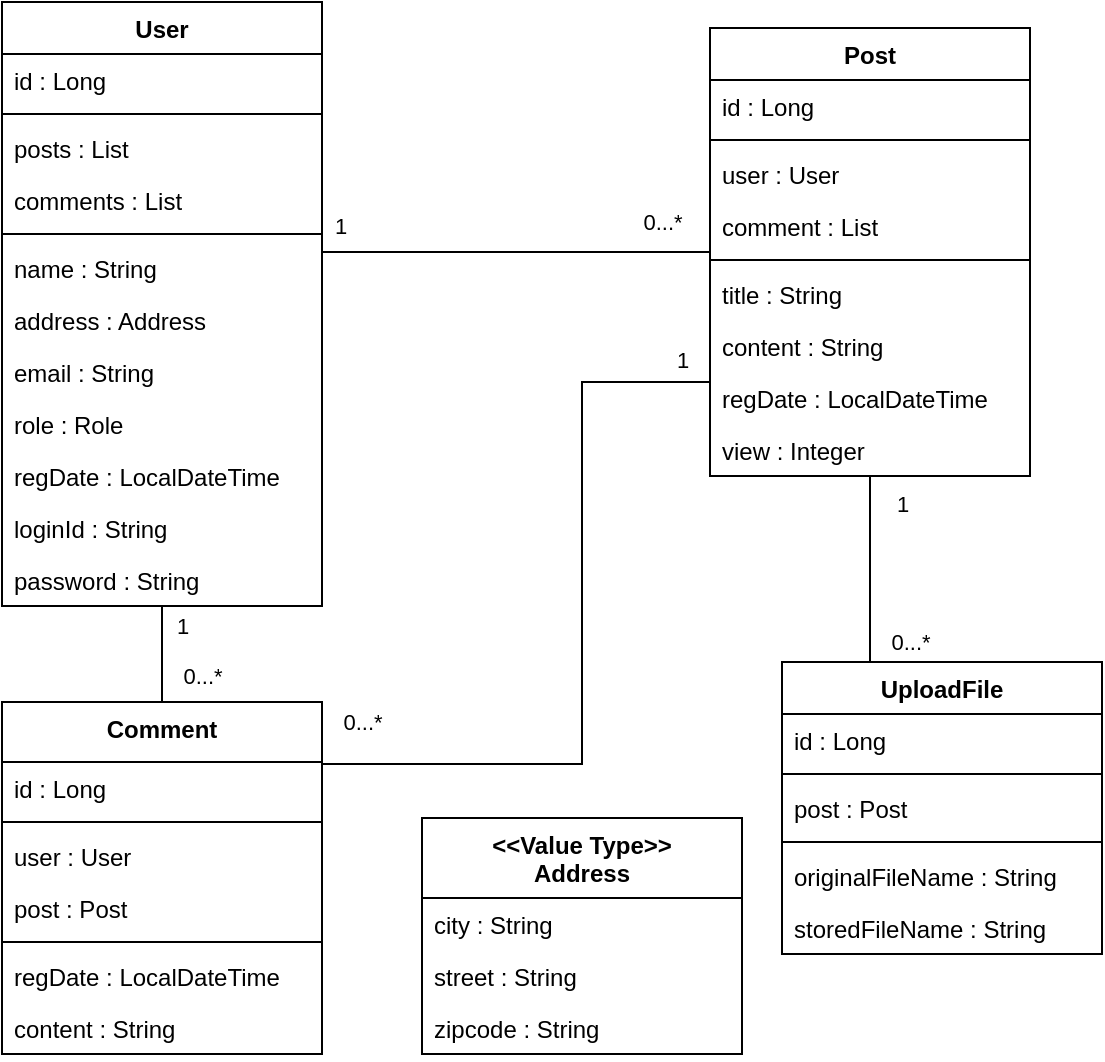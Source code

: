 <mxfile version="21.0.8" type="device"><diagram id="C5RBs43oDa-KdzZeNtuy" name="Page-1"><mxGraphModel dx="1531" dy="750" grid="1" gridSize="10" guides="1" tooltips="1" connect="1" arrows="1" fold="1" page="1" pageScale="1" pageWidth="827" pageHeight="1169" math="0" shadow="0"><root><mxCell id="WIyWlLk6GJQsqaUBKTNV-0"/><mxCell id="WIyWlLk6GJQsqaUBKTNV-1" parent="WIyWlLk6GJQsqaUBKTNV-0"/><mxCell id="XQvMVPZ3iuUP7xkUWBNE-12" style="edgeStyle=orthogonalEdgeStyle;rounded=0;orthogonalLoop=1;jettySize=auto;html=1;endArrow=none;endFill=0;" parent="WIyWlLk6GJQsqaUBKTNV-1" source="zkfFHV4jXpPFQw0GAbJ--0" target="YnYnvEYX7-WA8OWv5Qhg-40" edge="1"><mxGeometry relative="1" as="geometry"><Array as="points"><mxPoint x="420" y="451"/><mxPoint x="420" y="260"/></Array></mxGeometry></mxCell><mxCell id="XQvMVPZ3iuUP7xkUWBNE-14" value="1" style="edgeLabel;html=1;align=center;verticalAlign=middle;resizable=0;points=[];" parent="XQvMVPZ3iuUP7xkUWBNE-12" vertex="1" connectable="0"><mxGeometry x="0.924" y="3" relative="1" as="geometry"><mxPoint y="-8" as="offset"/></mxGeometry></mxCell><mxCell id="XQvMVPZ3iuUP7xkUWBNE-15" value="0...*" style="edgeLabel;html=1;align=center;verticalAlign=middle;resizable=0;points=[];" parent="XQvMVPZ3iuUP7xkUWBNE-12" vertex="1" connectable="0"><mxGeometry x="-0.952" y="1" relative="1" as="geometry"><mxPoint x="11" y="-20" as="offset"/></mxGeometry></mxCell><mxCell id="XQvMVPZ3iuUP7xkUWBNE-18" value="" style="edgeStyle=orthogonalEdgeStyle;rounded=0;orthogonalLoop=1;jettySize=auto;html=1;endArrow=none;endFill=0;" parent="WIyWlLk6GJQsqaUBKTNV-1" source="zkfFHV4jXpPFQw0GAbJ--0" target="zkfFHV4jXpPFQw0GAbJ--17" edge="1"><mxGeometry relative="1" as="geometry"/></mxCell><mxCell id="XQvMVPZ3iuUP7xkUWBNE-19" value="0...*" style="edgeLabel;html=1;align=center;verticalAlign=middle;resizable=0;points=[];" parent="XQvMVPZ3iuUP7xkUWBNE-18" vertex="1" connectable="0"><mxGeometry x="-0.465" relative="1" as="geometry"><mxPoint x="20" as="offset"/></mxGeometry></mxCell><mxCell id="XQvMVPZ3iuUP7xkUWBNE-20" value="1" style="edgeLabel;html=1;align=center;verticalAlign=middle;resizable=0;points=[];" parent="XQvMVPZ3iuUP7xkUWBNE-18" vertex="1" connectable="0"><mxGeometry x="0.608" relative="1" as="geometry"><mxPoint x="10" as="offset"/></mxGeometry></mxCell><mxCell id="zkfFHV4jXpPFQw0GAbJ--0" value="Comment" style="swimlane;fontStyle=1;align=center;verticalAlign=top;childLayout=stackLayout;horizontal=1;startSize=30;horizontalStack=0;resizeParent=1;resizeLast=0;collapsible=1;marginBottom=0;rounded=0;shadow=0;strokeWidth=1;" parent="WIyWlLk6GJQsqaUBKTNV-1" vertex="1"><mxGeometry x="130" y="420" width="160" height="176" as="geometry"><mxRectangle x="130" y="80" width="160" height="26" as="alternateBounds"/></mxGeometry></mxCell><mxCell id="YnYnvEYX7-WA8OWv5Qhg-61" value="id : Long" style="text;align=left;verticalAlign=middle;spacingLeft=4;spacingRight=4;overflow=hidden;rotatable=0;points=[[0,0.5],[1,0.5]];portConstraint=eastwest;" parent="zkfFHV4jXpPFQw0GAbJ--0" vertex="1"><mxGeometry y="30" width="160" height="26" as="geometry"/></mxCell><mxCell id="XQvMVPZ3iuUP7xkUWBNE-22" value="" style="line;strokeWidth=1;fillColor=none;align=left;verticalAlign=middle;spacingTop=-1;spacingLeft=3;spacingRight=3;rotatable=0;labelPosition=right;points=[];portConstraint=eastwest;" parent="zkfFHV4jXpPFQw0GAbJ--0" vertex="1"><mxGeometry y="56" width="160" height="8" as="geometry"/></mxCell><mxCell id="YnYnvEYX7-WA8OWv5Qhg-66" value="user : User" style="text;align=left;verticalAlign=middle;spacingLeft=4;spacingRight=4;overflow=hidden;rotatable=0;points=[[0,0.5],[1,0.5]];portConstraint=eastwest;" parent="zkfFHV4jXpPFQw0GAbJ--0" vertex="1"><mxGeometry y="64" width="160" height="26" as="geometry"/></mxCell><mxCell id="XQvMVPZ3iuUP7xkUWBNE-21" value="post : Post" style="text;align=left;verticalAlign=middle;spacingLeft=4;spacingRight=4;overflow=hidden;rotatable=0;points=[[0,0.5],[1,0.5]];portConstraint=eastwest;" parent="zkfFHV4jXpPFQw0GAbJ--0" vertex="1"><mxGeometry y="90" width="160" height="26" as="geometry"/></mxCell><mxCell id="YnYnvEYX7-WA8OWv5Qhg-63" value="" style="line;strokeWidth=1;fillColor=none;align=left;verticalAlign=middle;spacingTop=-1;spacingLeft=3;spacingRight=3;rotatable=0;labelPosition=right;points=[];portConstraint=eastwest;" parent="zkfFHV4jXpPFQw0GAbJ--0" vertex="1"><mxGeometry y="116" width="160" height="8" as="geometry"/></mxCell><mxCell id="YnYnvEYX7-WA8OWv5Qhg-64" value="regDate : LocalDateTime" style="text;align=left;verticalAlign=middle;spacingLeft=4;spacingRight=4;overflow=hidden;rotatable=0;points=[[0,0.5],[1,0.5]];portConstraint=eastwest;" parent="zkfFHV4jXpPFQw0GAbJ--0" vertex="1"><mxGeometry y="124" width="160" height="26" as="geometry"/></mxCell><mxCell id="YnYnvEYX7-WA8OWv5Qhg-67" value="content : String" style="text;align=left;verticalAlign=middle;spacingLeft=4;spacingRight=4;overflow=hidden;rotatable=0;points=[[0,0.5],[1,0.5]];portConstraint=eastwest;" parent="zkfFHV4jXpPFQw0GAbJ--0" vertex="1"><mxGeometry y="150" width="160" height="26" as="geometry"/></mxCell><mxCell id="XQvMVPZ3iuUP7xkUWBNE-8" style="edgeStyle=orthogonalEdgeStyle;rounded=0;orthogonalLoop=1;jettySize=auto;html=1;endArrow=none;endFill=0;" parent="WIyWlLk6GJQsqaUBKTNV-1" source="zkfFHV4jXpPFQw0GAbJ--17" target="YnYnvEYX7-WA8OWv5Qhg-40" edge="1"><mxGeometry relative="1" as="geometry"><Array as="points"><mxPoint x="340" y="195"/><mxPoint x="340" y="195"/></Array></mxGeometry></mxCell><mxCell id="XQvMVPZ3iuUP7xkUWBNE-9" value="1" style="edgeLabel;html=1;align=center;verticalAlign=middle;resizable=0;points=[];" parent="XQvMVPZ3iuUP7xkUWBNE-8" vertex="1" connectable="0"><mxGeometry x="-0.907" y="-1" relative="1" as="geometry"><mxPoint y="-14" as="offset"/></mxGeometry></mxCell><mxCell id="XQvMVPZ3iuUP7xkUWBNE-10" value="0...*" style="edgeLabel;html=1;align=center;verticalAlign=middle;resizable=0;points=[];" parent="XQvMVPZ3iuUP7xkUWBNE-8" vertex="1" connectable="0"><mxGeometry x="0.924" relative="1" as="geometry"><mxPoint x="-17" y="-15" as="offset"/></mxGeometry></mxCell><mxCell id="zkfFHV4jXpPFQw0GAbJ--17" value="User" style="swimlane;fontStyle=1;align=center;verticalAlign=top;childLayout=stackLayout;horizontal=1;startSize=26;horizontalStack=0;resizeParent=1;resizeLast=0;collapsible=1;marginBottom=0;rounded=0;shadow=0;strokeWidth=1;" parent="WIyWlLk6GJQsqaUBKTNV-1" vertex="1"><mxGeometry x="130" y="70" width="160" height="302" as="geometry"><mxRectangle x="550" y="140" width="160" height="26" as="alternateBounds"/></mxGeometry></mxCell><mxCell id="zkfFHV4jXpPFQw0GAbJ--18" value="id : Long" style="text;align=left;verticalAlign=middle;spacingLeft=4;spacingRight=4;overflow=hidden;rotatable=0;points=[[0,0.5],[1,0.5]];portConstraint=eastwest;" parent="zkfFHV4jXpPFQw0GAbJ--17" vertex="1"><mxGeometry y="26" width="160" height="26" as="geometry"/></mxCell><mxCell id="zkfFHV4jXpPFQw0GAbJ--23" value="" style="line;html=1;strokeWidth=1;align=left;verticalAlign=middle;spacingTop=-1;spacingLeft=3;spacingRight=3;rotatable=0;labelPosition=right;points=[];portConstraint=eastwest;" parent="zkfFHV4jXpPFQw0GAbJ--17" vertex="1"><mxGeometry y="52" width="160" height="8" as="geometry"/></mxCell><mxCell id="5opktqnQf5j8coLbSahW-0" value="posts : List" style="text;align=left;verticalAlign=top;spacingLeft=4;spacingRight=4;overflow=hidden;rotatable=0;points=[[0,0.5],[1,0.5]];portConstraint=eastwest;" parent="zkfFHV4jXpPFQw0GAbJ--17" vertex="1"><mxGeometry y="60" width="160" height="26" as="geometry"/></mxCell><mxCell id="5opktqnQf5j8coLbSahW-1" value="comments : List" style="text;align=left;verticalAlign=top;spacingLeft=4;spacingRight=4;overflow=hidden;rotatable=0;points=[[0,0.5],[1,0.5]];portConstraint=eastwest;" parent="zkfFHV4jXpPFQw0GAbJ--17" vertex="1"><mxGeometry y="86" width="160" height="26" as="geometry"/></mxCell><mxCell id="XQvMVPZ3iuUP7xkUWBNE-0" value="" style="line;html=1;strokeWidth=1;align=left;verticalAlign=middle;spacingTop=-1;spacingLeft=3;spacingRight=3;rotatable=0;labelPosition=right;points=[];portConstraint=eastwest;" parent="zkfFHV4jXpPFQw0GAbJ--17" vertex="1"><mxGeometry y="112" width="160" height="8" as="geometry"/></mxCell><mxCell id="zkfFHV4jXpPFQw0GAbJ--19" value="name : String" style="text;align=left;verticalAlign=top;spacingLeft=4;spacingRight=4;overflow=hidden;rotatable=0;points=[[0,0.5],[1,0.5]];portConstraint=eastwest;rounded=0;shadow=0;html=0;" parent="zkfFHV4jXpPFQw0GAbJ--17" vertex="1"><mxGeometry y="120" width="160" height="26" as="geometry"/></mxCell><mxCell id="zkfFHV4jXpPFQw0GAbJ--20" value="address : Address" style="text;align=left;verticalAlign=top;spacingLeft=4;spacingRight=4;overflow=hidden;rotatable=0;points=[[0,0.5],[1,0.5]];portConstraint=eastwest;rounded=0;shadow=0;html=0;" parent="zkfFHV4jXpPFQw0GAbJ--17" vertex="1"><mxGeometry y="146" width="160" height="26" as="geometry"/></mxCell><mxCell id="zkfFHV4jXpPFQw0GAbJ--21" value="email : String" style="text;align=left;verticalAlign=top;spacingLeft=4;spacingRight=4;overflow=hidden;rotatable=0;points=[[0,0.5],[1,0.5]];portConstraint=eastwest;rounded=0;shadow=0;html=0;" parent="zkfFHV4jXpPFQw0GAbJ--17" vertex="1"><mxGeometry y="172" width="160" height="26" as="geometry"/></mxCell><mxCell id="zkfFHV4jXpPFQw0GAbJ--22" value="role : Role" style="text;align=left;verticalAlign=top;spacingLeft=4;spacingRight=4;overflow=hidden;rotatable=0;points=[[0,0.5],[1,0.5]];portConstraint=eastwest;rounded=0;shadow=0;html=0;" parent="zkfFHV4jXpPFQw0GAbJ--17" vertex="1"><mxGeometry y="198" width="160" height="26" as="geometry"/></mxCell><mxCell id="zkfFHV4jXpPFQw0GAbJ--24" value="regDate : LocalDateTime" style="text;align=left;verticalAlign=top;spacingLeft=4;spacingRight=4;overflow=hidden;rotatable=0;points=[[0,0.5],[1,0.5]];portConstraint=eastwest;" parent="zkfFHV4jXpPFQw0GAbJ--17" vertex="1"><mxGeometry y="224" width="160" height="26" as="geometry"/></mxCell><mxCell id="RA1F_Wn0EKorYUX7xwNZ-0" value="loginId : String" style="text;align=left;verticalAlign=top;spacingLeft=4;spacingRight=4;overflow=hidden;rotatable=0;points=[[0,0.5],[1,0.5]];portConstraint=eastwest;" parent="zkfFHV4jXpPFQw0GAbJ--17" vertex="1"><mxGeometry y="250" width="160" height="26" as="geometry"/></mxCell><mxCell id="mb0X-eVurEOzvaYqFBUo-0" value="password : String" style="text;align=left;verticalAlign=top;spacingLeft=4;spacingRight=4;overflow=hidden;rotatable=0;points=[[0,0.5],[1,0.5]];portConstraint=eastwest;" parent="zkfFHV4jXpPFQw0GAbJ--17" vertex="1"><mxGeometry y="276" width="160" height="26" as="geometry"/></mxCell><mxCell id="YnYnvEYX7-WA8OWv5Qhg-27" value="&lt;&lt;Value Type&gt;&gt;&#10;Address" style="swimlane;fontStyle=1;childLayout=stackLayout;horizontal=1;startSize=40;horizontalStack=0;resizeParent=1;resizeParentMax=0;resizeLast=0;collapsible=1;marginBottom=0;" parent="WIyWlLk6GJQsqaUBKTNV-1" vertex="1"><mxGeometry x="340" y="478" width="160" height="118" as="geometry"/></mxCell><mxCell id="YnYnvEYX7-WA8OWv5Qhg-28" value="city : String" style="text;strokeColor=none;fillColor=none;align=left;verticalAlign=top;spacingLeft=4;spacingRight=4;overflow=hidden;rotatable=0;points=[[0,0.5],[1,0.5]];portConstraint=eastwest;" parent="YnYnvEYX7-WA8OWv5Qhg-27" vertex="1"><mxGeometry y="40" width="160" height="26" as="geometry"/></mxCell><mxCell id="YnYnvEYX7-WA8OWv5Qhg-29" value="street : String" style="text;strokeColor=none;fillColor=none;align=left;verticalAlign=top;spacingLeft=4;spacingRight=4;overflow=hidden;rotatable=0;points=[[0,0.5],[1,0.5]];portConstraint=eastwest;" parent="YnYnvEYX7-WA8OWv5Qhg-27" vertex="1"><mxGeometry y="66" width="160" height="26" as="geometry"/></mxCell><mxCell id="YnYnvEYX7-WA8OWv5Qhg-72" value="zipcode : String" style="text;strokeColor=none;fillColor=none;align=left;verticalAlign=top;spacingLeft=4;spacingRight=4;overflow=hidden;rotatable=0;points=[[0,0.5],[1,0.5]];portConstraint=eastwest;" parent="YnYnvEYX7-WA8OWv5Qhg-27" vertex="1"><mxGeometry y="92" width="160" height="26" as="geometry"/></mxCell><mxCell id="YnYnvEYX7-WA8OWv5Qhg-40" value="Post" style="swimlane;fontStyle=1;childLayout=stackLayout;horizontal=1;startSize=26;horizontalStack=0;resizeParent=1;resizeParentMax=0;resizeLast=0;collapsible=1;marginBottom=0;points=[[0,0,0,0,0],[0,0.25,0,0,0],[0,0.5,0,0,0],[0,0.75,0,0,0],[0,1,0,0,0],[0.25,0,0,0,0],[0.25,1,0,0,0],[0.5,0,0,0,0],[0.5,1,0,0,0],[0.75,0,0,0,0],[0.75,1,0,0,0],[1,0,0,0,0],[1,0.25,0,0,0],[1,0.5,0,0,0],[1,0.75,0,0,0],[1,1,0,0,0]];" parent="WIyWlLk6GJQsqaUBKTNV-1" vertex="1"><mxGeometry x="484" y="83" width="160" height="224" as="geometry"/></mxCell><mxCell id="YnYnvEYX7-WA8OWv5Qhg-41" value="id : Long " style="text;strokeColor=none;fillColor=none;align=left;verticalAlign=top;spacingLeft=4;spacingRight=4;overflow=hidden;rotatable=0;points=[[0,0.5],[1,0.5]];portConstraint=eastwest;" parent="YnYnvEYX7-WA8OWv5Qhg-40" vertex="1"><mxGeometry y="26" width="160" height="26" as="geometry"/></mxCell><mxCell id="XQvMVPZ3iuUP7xkUWBNE-2" value="" style="line;strokeWidth=1;fillColor=none;align=left;verticalAlign=middle;spacingTop=-1;spacingLeft=3;spacingRight=3;rotatable=0;labelPosition=right;points=[];portConstraint=eastwest;" parent="YnYnvEYX7-WA8OWv5Qhg-40" vertex="1"><mxGeometry y="52" width="160" height="8" as="geometry"/></mxCell><mxCell id="XQvMVPZ3iuUP7xkUWBNE-1" value="user : User" style="text;strokeColor=none;fillColor=none;align=left;verticalAlign=top;spacingLeft=4;spacingRight=4;overflow=hidden;rotatable=0;points=[[0,0.5],[1,0.5]];portConstraint=eastwest;" parent="YnYnvEYX7-WA8OWv5Qhg-40" vertex="1"><mxGeometry y="60" width="160" height="26" as="geometry"/></mxCell><mxCell id="XQvMVPZ3iuUP7xkUWBNE-6" value="comment : List" style="text;strokeColor=none;fillColor=none;align=left;verticalAlign=top;spacingLeft=4;spacingRight=4;overflow=hidden;rotatable=0;points=[[0,0.5],[1,0.5]];portConstraint=eastwest;" parent="YnYnvEYX7-WA8OWv5Qhg-40" vertex="1"><mxGeometry y="86" width="160" height="26" as="geometry"/></mxCell><mxCell id="YnYnvEYX7-WA8OWv5Qhg-43" value="" style="line;strokeWidth=1;fillColor=none;align=left;verticalAlign=middle;spacingTop=-1;spacingLeft=3;spacingRight=3;rotatable=0;labelPosition=right;points=[];portConstraint=eastwest;" parent="YnYnvEYX7-WA8OWv5Qhg-40" vertex="1"><mxGeometry y="112" width="160" height="8" as="geometry"/></mxCell><mxCell id="YnYnvEYX7-WA8OWv5Qhg-44" value="title : String" style="text;strokeColor=none;fillColor=none;align=left;verticalAlign=top;spacingLeft=4;spacingRight=4;overflow=hidden;rotatable=0;points=[[0,0.5],[1,0.5]];portConstraint=eastwest;" parent="YnYnvEYX7-WA8OWv5Qhg-40" vertex="1"><mxGeometry y="120" width="160" height="26" as="geometry"/></mxCell><mxCell id="GlhFwBu_4Z6YsM1SMwL--0" value="content : String" style="text;strokeColor=none;fillColor=none;align=left;verticalAlign=top;spacingLeft=4;spacingRight=4;overflow=hidden;rotatable=0;points=[[0,0.5],[1,0.5]];portConstraint=eastwest;" parent="YnYnvEYX7-WA8OWv5Qhg-40" vertex="1"><mxGeometry y="146" width="160" height="26" as="geometry"/></mxCell><mxCell id="YnYnvEYX7-WA8OWv5Qhg-45" value="regDate : LocalDateTime" style="text;strokeColor=none;fillColor=none;align=left;verticalAlign=top;spacingLeft=4;spacingRight=4;overflow=hidden;rotatable=0;points=[[0,0.5],[1,0.5]];portConstraint=eastwest;" parent="YnYnvEYX7-WA8OWv5Qhg-40" vertex="1"><mxGeometry y="172" width="160" height="26" as="geometry"/></mxCell><mxCell id="YnYnvEYX7-WA8OWv5Qhg-73" value="view : Integer" style="text;strokeColor=none;fillColor=none;align=left;verticalAlign=top;spacingLeft=4;spacingRight=4;overflow=hidden;rotatable=0;points=[[0,0.5],[1,0.5]];portConstraint=eastwest;" parent="YnYnvEYX7-WA8OWv5Qhg-40" vertex="1"><mxGeometry y="198" width="160" height="26" as="geometry"/></mxCell><mxCell id="Fr-26rqx2kjNWQCCMC33-11" value="" style="edgeStyle=orthogonalEdgeStyle;rounded=0;orthogonalLoop=1;jettySize=auto;html=1;endArrow=none;endFill=0;" edge="1" parent="WIyWlLk6GJQsqaUBKTNV-1" source="Fr-26rqx2kjNWQCCMC33-0" target="YnYnvEYX7-WA8OWv5Qhg-40"><mxGeometry relative="1" as="geometry"><Array as="points"><mxPoint x="564" y="380"/><mxPoint x="564" y="380"/></Array></mxGeometry></mxCell><mxCell id="Fr-26rqx2kjNWQCCMC33-12" value="0...*" style="edgeLabel;html=1;align=center;verticalAlign=middle;resizable=0;points=[];" vertex="1" connectable="0" parent="Fr-26rqx2kjNWQCCMC33-11"><mxGeometry x="-0.783" y="-1" relative="1" as="geometry"><mxPoint x="19" as="offset"/></mxGeometry></mxCell><mxCell id="Fr-26rqx2kjNWQCCMC33-13" value="1" style="edgeLabel;html=1;align=center;verticalAlign=middle;resizable=0;points=[];" vertex="1" connectable="0" parent="Fr-26rqx2kjNWQCCMC33-11"><mxGeometry x="0.857" relative="1" as="geometry"><mxPoint x="16" y="7" as="offset"/></mxGeometry></mxCell><mxCell id="Fr-26rqx2kjNWQCCMC33-0" value="UploadFile" style="swimlane;fontStyle=1;childLayout=stackLayout;horizontal=1;startSize=26;horizontalStack=0;resizeParent=1;resizeParentMax=0;resizeLast=0;collapsible=1;marginBottom=0;points=[[0,0,0,0,0],[0,0.25,0,0,0],[0,0.5,0,0,0],[0,0.75,0,0,0],[0,1,0,0,0],[0.25,0,0,0,0],[0.25,1,0,0,0],[0.5,0,0,0,0],[0.5,1,0,0,0],[0.75,0,0,0,0],[0.75,1,0,0,0],[1,0,0,0,0],[1,0.25,0,0,0],[1,0.5,0,0,0],[1,0.75,0,0,0],[1,1,0,0,0]];" vertex="1" parent="WIyWlLk6GJQsqaUBKTNV-1"><mxGeometry x="520" y="400" width="160" height="146" as="geometry"/></mxCell><mxCell id="Fr-26rqx2kjNWQCCMC33-1" value="id : Long " style="text;strokeColor=none;fillColor=none;align=left;verticalAlign=top;spacingLeft=4;spacingRight=4;overflow=hidden;rotatable=0;points=[[0,0.5],[1,0.5]];portConstraint=eastwest;" vertex="1" parent="Fr-26rqx2kjNWQCCMC33-0"><mxGeometry y="26" width="160" height="26" as="geometry"/></mxCell><mxCell id="Fr-26rqx2kjNWQCCMC33-2" value="" style="line;strokeWidth=1;fillColor=none;align=left;verticalAlign=middle;spacingTop=-1;spacingLeft=3;spacingRight=3;rotatable=0;labelPosition=right;points=[];portConstraint=eastwest;" vertex="1" parent="Fr-26rqx2kjNWQCCMC33-0"><mxGeometry y="52" width="160" height="8" as="geometry"/></mxCell><mxCell id="Fr-26rqx2kjNWQCCMC33-3" value="post : Post" style="text;strokeColor=none;fillColor=none;align=left;verticalAlign=top;spacingLeft=4;spacingRight=4;overflow=hidden;rotatable=0;points=[[0,0.5],[1,0.5]];portConstraint=eastwest;" vertex="1" parent="Fr-26rqx2kjNWQCCMC33-0"><mxGeometry y="60" width="160" height="26" as="geometry"/></mxCell><mxCell id="Fr-26rqx2kjNWQCCMC33-5" value="" style="line;strokeWidth=1;fillColor=none;align=left;verticalAlign=middle;spacingTop=-1;spacingLeft=3;spacingRight=3;rotatable=0;labelPosition=right;points=[];portConstraint=eastwest;" vertex="1" parent="Fr-26rqx2kjNWQCCMC33-0"><mxGeometry y="86" width="160" height="8" as="geometry"/></mxCell><mxCell id="Fr-26rqx2kjNWQCCMC33-6" value="originalFileName : String" style="text;strokeColor=none;fillColor=none;align=left;verticalAlign=top;spacingLeft=4;spacingRight=4;overflow=hidden;rotatable=0;points=[[0,0.5],[1,0.5]];portConstraint=eastwest;" vertex="1" parent="Fr-26rqx2kjNWQCCMC33-0"><mxGeometry y="94" width="160" height="26" as="geometry"/></mxCell><mxCell id="Fr-26rqx2kjNWQCCMC33-7" value="storedFileName : String" style="text;strokeColor=none;fillColor=none;align=left;verticalAlign=top;spacingLeft=4;spacingRight=4;overflow=hidden;rotatable=0;points=[[0,0.5],[1,0.5]];portConstraint=eastwest;" vertex="1" parent="Fr-26rqx2kjNWQCCMC33-0"><mxGeometry y="120" width="160" height="26" as="geometry"/></mxCell></root></mxGraphModel></diagram></mxfile>
